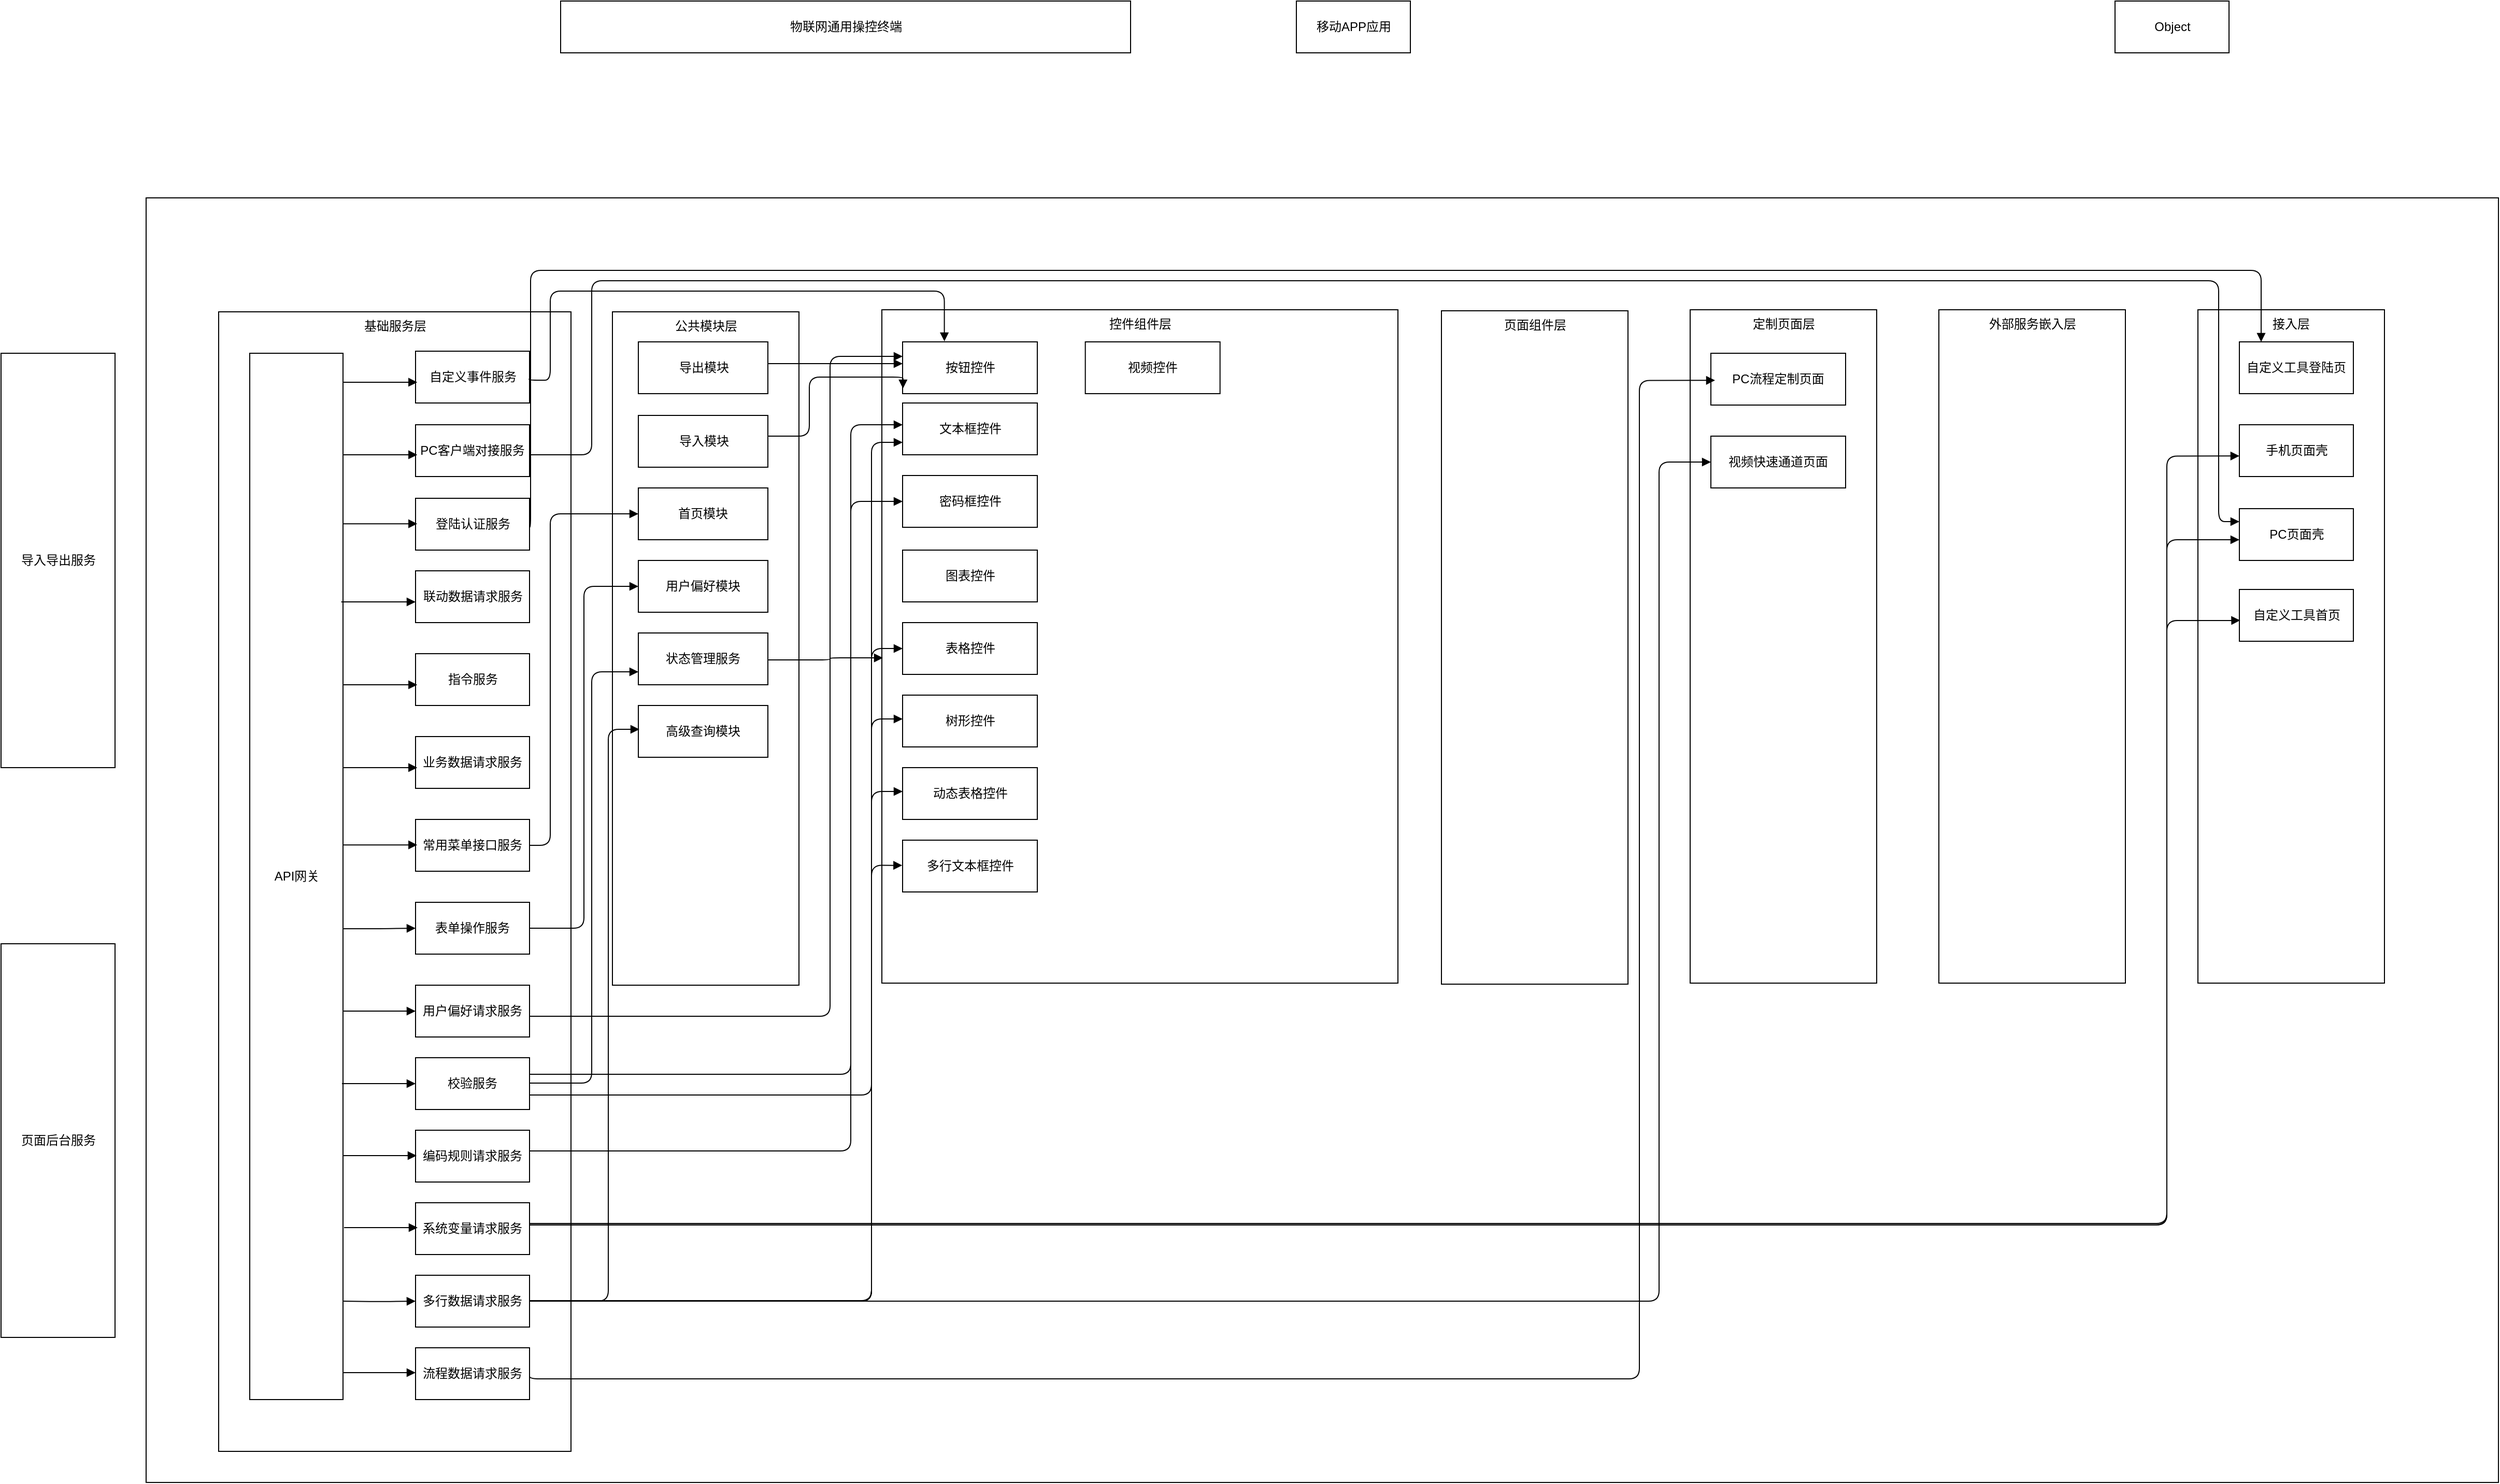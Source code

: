 <mxfile version="12.4.8" type="github">
  <diagram id="0pdj4ucrVx3CdcIXu_r7" name="Page-1">
    <mxGraphModel dx="1808" dy="526" grid="1" gridSize="10" guides="1" tooltips="1" connect="1" arrows="1" fold="1" page="1" pageScale="1" pageWidth="827" pageHeight="1169" math="0" shadow="0">
      <root>
        <mxCell id="0"/>
        <mxCell id="1" parent="0"/>
        <mxCell id="2d3plyyfJaohmwcUXWga-1" value="" style="rounded=0;whiteSpace=wrap;html=1;" vertex="1" parent="1">
          <mxGeometry x="-210" y="230" width="2270" height="1240" as="geometry"/>
        </mxCell>
        <mxCell id="2d3plyyfJaohmwcUXWga-106" value="&lt;div style=&quot;&quot;&gt;&lt;span style=&quot;white-space: normal&quot;&gt;接入层&lt;/span&gt;&lt;/div&gt;" style="html=1;whiteSpace=wrap;align=center;verticalAlign=top;" vertex="1" parent="1">
          <mxGeometry x="1770" y="338" width="180" height="650" as="geometry"/>
        </mxCell>
        <mxCell id="2d3plyyfJaohmwcUXWga-110" value="&lt;div style=&quot;&quot;&gt;基础服务层&lt;/div&gt;" style="html=1;align=center;verticalAlign=top;" vertex="1" parent="1">
          <mxGeometry x="-140" y="340" width="340" height="1100" as="geometry"/>
        </mxCell>
        <mxCell id="2d3plyyfJaohmwcUXWga-64" value="API网关" style="html=1;" vertex="1" parent="1">
          <mxGeometry x="-110" y="380" width="90" height="1010" as="geometry"/>
        </mxCell>
        <mxCell id="2d3plyyfJaohmwcUXWga-61" value="控件组件层" style="html=1;verticalAlign=top;" vertex="1" parent="1">
          <mxGeometry x="500" y="338" width="498" height="650" as="geometry"/>
        </mxCell>
        <mxCell id="2d3plyyfJaohmwcUXWga-2" value="物联网通用操控终端" style="html=1;" vertex="1" parent="1">
          <mxGeometry x="190" y="40" width="550" height="50" as="geometry"/>
        </mxCell>
        <mxCell id="2d3plyyfJaohmwcUXWga-9" value="移动APP应用" style="html=1;" vertex="1" parent="1">
          <mxGeometry x="900" y="40" width="110" height="50" as="geometry"/>
        </mxCell>
        <mxCell id="2d3plyyfJaohmwcUXWga-18" value="&lt;span style=&quot;white-space: normal&quot;&gt;PC客户端对接服务&lt;/span&gt;" style="html=1;whiteSpace=wrap;" vertex="1" parent="1">
          <mxGeometry x="50" y="449" width="110" height="50" as="geometry"/>
        </mxCell>
        <mxCell id="2d3plyyfJaohmwcUXWga-24" value="自定义事件服务" style="html=1;" vertex="1" parent="1">
          <mxGeometry x="50" y="378" width="110" height="50" as="geometry"/>
        </mxCell>
        <mxCell id="2d3plyyfJaohmwcUXWga-38" value="Object" style="html=1;" vertex="1" parent="1">
          <mxGeometry x="1690" y="40" width="110" height="50" as="geometry"/>
        </mxCell>
        <mxCell id="2d3plyyfJaohmwcUXWga-39" value="导入导出服务" style="html=1;" vertex="1" parent="1">
          <mxGeometry x="-350" y="380" width="110" height="400" as="geometry"/>
        </mxCell>
        <mxCell id="2d3plyyfJaohmwcUXWga-56" value="页面后台服务" style="html=1;" vertex="1" parent="1">
          <mxGeometry x="-350" y="950" width="110" height="380" as="geometry"/>
        </mxCell>
        <mxCell id="2d3plyyfJaohmwcUXWga-57" value="指令服务" style="html=1;" vertex="1" parent="1">
          <mxGeometry x="50" y="670" width="110" height="50" as="geometry"/>
        </mxCell>
        <mxCell id="2d3plyyfJaohmwcUXWga-60" value="定制页面层" style="html=1;verticalAlign=top;" vertex="1" parent="1">
          <mxGeometry x="1280" y="338" width="180" height="650" as="geometry"/>
        </mxCell>
        <mxCell id="2d3plyyfJaohmwcUXWga-75" value="登陆认证服务" style="html=1;align=center;verticalAlign=middle;" vertex="1" parent="1">
          <mxGeometry x="50" y="520" width="110" height="50" as="geometry"/>
        </mxCell>
        <mxCell id="2d3plyyfJaohmwcUXWga-82" value="&lt;span style=&quot;white-space: normal&quot;&gt;常用菜单接口服务&lt;/span&gt;" style="html=1;align=center;verticalAlign=middle;whiteSpace=wrap;" vertex="1" parent="1">
          <mxGeometry x="50" y="830" width="110" height="50" as="geometry"/>
        </mxCell>
        <mxCell id="2d3plyyfJaohmwcUXWga-84" value="&lt;span style=&quot;white-space: normal&quot;&gt;业务数据请求服务&lt;/span&gt;" style="html=1;whiteSpace=wrap;" vertex="1" parent="1">
          <mxGeometry x="50" y="750" width="110" height="50" as="geometry"/>
        </mxCell>
        <mxCell id="2d3plyyfJaohmwcUXWga-94" value="状态管理服务" style="html=1;align=center;" vertex="1" parent="1">
          <mxGeometry x="265" y="660" width="110" height="50" as="geometry"/>
        </mxCell>
        <mxCell id="2d3plyyfJaohmwcUXWga-95" value="联动数据请求服务" style="html=1;" vertex="1" parent="1">
          <mxGeometry x="50" y="590" width="110" height="50" as="geometry"/>
        </mxCell>
        <mxCell id="2d3plyyfJaohmwcUXWga-104" value="外部服务嵌入层" style="html=1;verticalAlign=top;" vertex="1" parent="1">
          <mxGeometry x="1520" y="338" width="180" height="650" as="geometry"/>
        </mxCell>
        <mxCell id="2d3plyyfJaohmwcUXWga-74" value="&lt;span style=&quot;white-space: normal&quot;&gt;自定义工具登陆页&lt;/span&gt;" style="html=1;whiteSpace=wrap;" vertex="1" parent="1">
          <mxGeometry x="1810" y="369" width="110" height="50" as="geometry"/>
        </mxCell>
        <mxCell id="2d3plyyfJaohmwcUXWga-107" value="&lt;span style=&quot;text-align: left&quot;&gt;公共模块层&lt;/span&gt;" style="html=1;verticalAlign=top;" vertex="1" parent="1">
          <mxGeometry x="240" y="340" width="180" height="650" as="geometry"/>
        </mxCell>
        <mxCell id="2d3plyyfJaohmwcUXWga-81" value="&lt;span style=&quot;white-space: normal;&quot;&gt;首页模块&lt;/span&gt;" style="html=1;align=center;whiteSpace=wrap;" vertex="1" parent="1">
          <mxGeometry x="265" y="510" width="125" height="50" as="geometry"/>
        </mxCell>
        <mxCell id="2d3plyyfJaohmwcUXWga-40" value="导出模块" style="html=1;" vertex="1" parent="1">
          <mxGeometry x="265" y="369" width="125" height="50" as="geometry"/>
        </mxCell>
        <mxCell id="2d3plyyfJaohmwcUXWga-51" value="导入模块" style="html=1;" vertex="1" parent="1">
          <mxGeometry x="265" y="440" width="125" height="50" as="geometry"/>
        </mxCell>
        <mxCell id="2d3plyyfJaohmwcUXWga-105" value="页面组件层" style="html=1;verticalAlign=top;" vertex="1" parent="1">
          <mxGeometry x="1040" y="339" width="180" height="650" as="geometry"/>
        </mxCell>
        <mxCell id="2d3plyyfJaohmwcUXWga-17" value="&lt;span style=&quot;white-space: normal&quot;&gt;PC流程定制页面&lt;/span&gt;" style="html=1;verticalAlign=middle;whiteSpace=wrap;" vertex="1" parent="1">
          <mxGeometry x="1300" y="380" width="130" height="50" as="geometry"/>
        </mxCell>
        <mxCell id="2d3plyyfJaohmwcUXWga-10" value="手机页面壳" style="html=1;" vertex="1" parent="1">
          <mxGeometry x="1810" y="449" width="110" height="50" as="geometry"/>
        </mxCell>
        <mxCell id="2d3plyyfJaohmwcUXWga-6" value="PC页面壳" style="html=1;" vertex="1" parent="1">
          <mxGeometry x="1810" y="530" width="110" height="50" as="geometry"/>
        </mxCell>
        <mxCell id="2d3plyyfJaohmwcUXWga-112" value="按钮控件" style="html=1;" vertex="1" parent="1">
          <mxGeometry x="520" y="369" width="130" height="50" as="geometry"/>
        </mxCell>
        <mxCell id="2d3plyyfJaohmwcUXWga-113" value="文本框控件" style="html=1;" vertex="1" parent="1">
          <mxGeometry x="520" y="428" width="130" height="50" as="geometry"/>
        </mxCell>
        <mxCell id="2d3plyyfJaohmwcUXWga-116" value="&lt;span style=&quot;white-space: normal&quot;&gt;表单操作服务&lt;/span&gt;" style="html=1;align=center;verticalAlign=middle;whiteSpace=wrap;" vertex="1" parent="1">
          <mxGeometry x="50" y="910" width="110" height="50" as="geometry"/>
        </mxCell>
        <mxCell id="2d3plyyfJaohmwcUXWga-117" value="" style="endArrow=block;endFill=1;html=1;edgeStyle=orthogonalEdgeStyle;align=left;verticalAlign=top;" edge="1" parent="1">
          <mxGeometry x="-1" relative="1" as="geometry">
            <mxPoint x="160" y="1020" as="sourcePoint"/>
            <mxPoint x="520" y="383" as="targetPoint"/>
            <Array as="points">
              <mxPoint x="450" y="1020"/>
              <mxPoint x="450" y="383"/>
              <mxPoint x="520" y="383"/>
            </Array>
          </mxGeometry>
        </mxCell>
        <mxCell id="2d3plyyfJaohmwcUXWga-119" value="" style="endArrow=block;endFill=1;html=1;edgeStyle=orthogonalEdgeStyle;align=left;verticalAlign=top;exitX=0.996;exitY=0.55;exitDx=0;exitDy=0;exitPerimeter=0;" edge="1" parent="1" source="2d3plyyfJaohmwcUXWga-64" target="2d3plyyfJaohmwcUXWga-116">
          <mxGeometry x="-1" relative="1" as="geometry">
            <mxPoint x="20" y="1120" as="sourcePoint"/>
            <mxPoint x="180" y="1120" as="targetPoint"/>
          </mxGeometry>
        </mxCell>
        <mxCell id="2d3plyyfJaohmwcUXWga-120" value="" style="resizable=0;html=1;align=left;verticalAlign=bottom;labelBackgroundColor=#ffffff;fontSize=10;" connectable="0" vertex="1" parent="2d3plyyfJaohmwcUXWga-119">
          <mxGeometry x="-1" relative="1" as="geometry"/>
        </mxCell>
        <mxCell id="2d3plyyfJaohmwcUXWga-121" value="&lt;span style=&quot;white-space: normal&quot;&gt;用户偏好模块&lt;/span&gt;" style="html=1;align=center;whiteSpace=wrap;" vertex="1" parent="1">
          <mxGeometry x="265" y="580" width="125" height="50" as="geometry"/>
        </mxCell>
        <mxCell id="2d3plyyfJaohmwcUXWga-122" value="&lt;span style=&quot;white-space: normal&quot;&gt;用户偏好请求服务&lt;/span&gt;" style="html=1;align=center;verticalAlign=middle;whiteSpace=wrap;" vertex="1" parent="1">
          <mxGeometry x="50" y="990" width="110" height="50" as="geometry"/>
        </mxCell>
        <mxCell id="2d3plyyfJaohmwcUXWga-123" value="" style="endArrow=block;endFill=1;html=1;edgeStyle=orthogonalEdgeStyle;align=left;verticalAlign=top;entryX=0;entryY=0.5;entryDx=0;entryDy=0;" edge="1" parent="1" target="2d3plyyfJaohmwcUXWga-122">
          <mxGeometry x="-1" relative="1" as="geometry">
            <mxPoint x="-20" y="1015" as="sourcePoint"/>
            <mxPoint x="50" y="1092" as="targetPoint"/>
            <Array as="points">
              <mxPoint x="-20" y="1015"/>
            </Array>
          </mxGeometry>
        </mxCell>
        <mxCell id="2d3plyyfJaohmwcUXWga-127" value="" style="endArrow=block;endFill=1;html=1;edgeStyle=orthogonalEdgeStyle;align=left;verticalAlign=top;entryX=0;entryY=0.5;entryDx=0;entryDy=0;exitX=1;exitY=0.5;exitDx=0;exitDy=0;" edge="1" parent="1" source="2d3plyyfJaohmwcUXWga-116" target="2d3plyyfJaohmwcUXWga-121">
          <mxGeometry x="-1" relative="1" as="geometry">
            <mxPoint x="295" y="1130" as="sourcePoint"/>
            <mxPoint x="365" y="1104" as="targetPoint"/>
            <Array as="points"/>
          </mxGeometry>
        </mxCell>
        <mxCell id="2d3plyyfJaohmwcUXWga-129" value="状态管理服务" style="html=1;align=center;whiteSpace=wrap;" vertex="1" parent="1">
          <mxGeometry x="265" y="650" width="125" height="50" as="geometry"/>
        </mxCell>
        <mxCell id="2d3plyyfJaohmwcUXWga-131" value="&lt;span style=&quot;white-space: normal&quot;&gt;校验服务&lt;/span&gt;" style="html=1;align=center;verticalAlign=middle;whiteSpace=wrap;" vertex="1" parent="1">
          <mxGeometry x="50" y="1060" width="110" height="50" as="geometry"/>
        </mxCell>
        <mxCell id="2d3plyyfJaohmwcUXWga-133" value="" style="endArrow=block;endFill=1;html=1;edgeStyle=orthogonalEdgeStyle;align=left;verticalAlign=top;" edge="1" parent="1" target="2d3plyyfJaohmwcUXWga-131">
          <mxGeometry x="-0.21" y="-14" relative="1" as="geometry">
            <mxPoint x="-21" y="1085" as="sourcePoint"/>
            <mxPoint x="180" y="1180" as="targetPoint"/>
            <Array as="points">
              <mxPoint x="-21" y="1085"/>
            </Array>
            <mxPoint x="-14" y="14" as="offset"/>
          </mxGeometry>
        </mxCell>
        <mxCell id="2d3plyyfJaohmwcUXWga-137" value="" style="endArrow=block;endFill=1;html=1;edgeStyle=orthogonalEdgeStyle;align=left;verticalAlign=top;entryX=0;entryY=0.75;entryDx=0;entryDy=0;" edge="1" parent="1" target="2d3plyyfJaohmwcUXWga-129">
          <mxGeometry x="-0.75" y="-15" relative="1" as="geometry">
            <mxPoint x="160" y="1084.5" as="sourcePoint"/>
            <mxPoint x="320" y="1084.5" as="targetPoint"/>
            <Array as="points">
              <mxPoint x="220" y="1084"/>
              <mxPoint x="220" y="688"/>
            </Array>
            <mxPoint y="1" as="offset"/>
          </mxGeometry>
        </mxCell>
        <mxCell id="2d3plyyfJaohmwcUXWga-139" value="" style="endArrow=block;endFill=1;html=1;edgeStyle=elbowEdgeStyle;align=left;verticalAlign=top;entryX=0.002;entryY=0.517;entryDx=0;entryDy=0;entryPerimeter=0;" edge="1" parent="1" source="2d3plyyfJaohmwcUXWga-129" target="2d3plyyfJaohmwcUXWga-61">
          <mxGeometry x="-1" relative="1" as="geometry">
            <mxPoint x="540" y="680" as="sourcePoint"/>
            <mxPoint x="700" y="680" as="targetPoint"/>
            <Array as="points">
              <mxPoint x="450" y="676"/>
            </Array>
          </mxGeometry>
        </mxCell>
        <mxCell id="2d3plyyfJaohmwcUXWga-140" value="" style="resizable=0;html=1;align=left;verticalAlign=bottom;labelBackgroundColor=#ffffff;fontSize=10;" connectable="0" vertex="1" parent="2d3plyyfJaohmwcUXWga-139">
          <mxGeometry x="-1" relative="1" as="geometry"/>
        </mxCell>
        <mxCell id="2d3plyyfJaohmwcUXWga-141" value="密码框控件" style="html=1;" vertex="1" parent="1">
          <mxGeometry x="520" y="498" width="130" height="50" as="geometry"/>
        </mxCell>
        <mxCell id="2d3plyyfJaohmwcUXWga-142" value="&lt;span style=&quot;white-space: normal&quot;&gt;编码规则请求服务&lt;/span&gt;" style="html=1;align=center;verticalAlign=middle;whiteSpace=wrap;" vertex="1" parent="1">
          <mxGeometry x="50" y="1130" width="110" height="50" as="geometry"/>
        </mxCell>
        <mxCell id="2d3plyyfJaohmwcUXWga-145" value="" style="endArrow=block;endFill=1;html=1;edgeStyle=orthogonalEdgeStyle;align=left;verticalAlign=top;" edge="1" parent="1">
          <mxGeometry x="-0.21" y="-14" relative="1" as="geometry">
            <mxPoint x="-20" y="1154.5" as="sourcePoint"/>
            <mxPoint x="51" y="1154.5" as="targetPoint"/>
            <Array as="points">
              <mxPoint x="-20" y="1154.5"/>
            </Array>
            <mxPoint x="-14" y="14" as="offset"/>
          </mxGeometry>
        </mxCell>
        <mxCell id="2d3plyyfJaohmwcUXWga-146" value="" style="endArrow=block;endFill=1;html=1;edgeStyle=orthogonalEdgeStyle;align=left;verticalAlign=top;entryX=0;entryY=0.5;entryDx=0;entryDy=0;" edge="1" parent="1" target="2d3plyyfJaohmwcUXWga-141">
          <mxGeometry x="-1" relative="1" as="geometry">
            <mxPoint x="160" y="1150" as="sourcePoint"/>
            <mxPoint x="320" y="1150" as="targetPoint"/>
            <Array as="points">
              <mxPoint x="470" y="1150"/>
              <mxPoint x="470" y="523"/>
            </Array>
          </mxGeometry>
        </mxCell>
        <mxCell id="2d3plyyfJaohmwcUXWga-147" value="" style="resizable=0;html=1;align=left;verticalAlign=bottom;labelBackgroundColor=#ffffff;fontSize=10;" connectable="0" vertex="1" parent="2d3plyyfJaohmwcUXWga-146">
          <mxGeometry x="-1" relative="1" as="geometry"/>
        </mxCell>
        <mxCell id="2d3plyyfJaohmwcUXWga-148" value="" style="endArrow=block;endFill=1;html=1;edgeStyle=orthogonalEdgeStyle;align=left;verticalAlign=top;entryX=0;entryY=0.5;entryDx=0;entryDy=0;" edge="1" parent="1">
          <mxGeometry x="-1" relative="1" as="geometry">
            <mxPoint x="160" y="1076" as="sourcePoint"/>
            <mxPoint x="520" y="449" as="targetPoint"/>
            <Array as="points">
              <mxPoint x="470" y="1076"/>
              <mxPoint x="470" y="449"/>
            </Array>
          </mxGeometry>
        </mxCell>
        <mxCell id="2d3plyyfJaohmwcUXWga-149" value="" style="resizable=0;html=1;align=left;verticalAlign=bottom;labelBackgroundColor=#ffffff;fontSize=10;" connectable="0" vertex="1" parent="2d3plyyfJaohmwcUXWga-148">
          <mxGeometry x="-1" relative="1" as="geometry"/>
        </mxCell>
        <mxCell id="2d3plyyfJaohmwcUXWga-150" value="&lt;span style=&quot;white-space: normal&quot;&gt;系统变量请求服务&lt;/span&gt;" style="html=1;align=center;verticalAlign=middle;whiteSpace=wrap;" vertex="1" parent="1">
          <mxGeometry x="50" y="1200" width="110" height="50" as="geometry"/>
        </mxCell>
        <mxCell id="2d3plyyfJaohmwcUXWga-151" value="" style="endArrow=block;endFill=1;html=1;edgeStyle=orthogonalEdgeStyle;align=left;verticalAlign=top;" edge="1" parent="1">
          <mxGeometry x="-0.21" y="-14" relative="1" as="geometry">
            <mxPoint x="-19" y="1224" as="sourcePoint"/>
            <mxPoint x="52" y="1224" as="targetPoint"/>
            <Array as="points">
              <mxPoint x="-19" y="1223.5"/>
            </Array>
            <mxPoint x="-14" y="14" as="offset"/>
          </mxGeometry>
        </mxCell>
        <mxCell id="2d3plyyfJaohmwcUXWga-158" value="" style="endArrow=block;endFill=1;html=1;edgeStyle=orthogonalEdgeStyle;align=left;verticalAlign=top;entryX=0;entryY=0.75;entryDx=0;entryDy=0;exitX=0.997;exitY=0.427;exitDx=0;exitDy=0;exitPerimeter=0;" edge="1" parent="1" source="2d3plyyfJaohmwcUXWga-150">
          <mxGeometry x="-1" relative="1" as="geometry">
            <mxPoint x="159.997" y="1130.83" as="sourcePoint"/>
            <mxPoint x="1809.997" y="479.163" as="targetPoint"/>
            <Array as="points">
              <mxPoint x="1740" y="1221"/>
              <mxPoint x="1740" y="479"/>
            </Array>
          </mxGeometry>
        </mxCell>
        <mxCell id="2d3plyyfJaohmwcUXWga-166" value="自定义工具首页" style="html=1;" vertex="1" parent="1">
          <mxGeometry x="1810" y="608" width="110" height="50" as="geometry"/>
        </mxCell>
        <mxCell id="2d3plyyfJaohmwcUXWga-169" value="图表控件" style="html=1;" vertex="1" parent="1">
          <mxGeometry x="520" y="570" width="130" height="50" as="geometry"/>
        </mxCell>
        <mxCell id="2d3plyyfJaohmwcUXWga-170" value="表格控件" style="html=1;" vertex="1" parent="1">
          <mxGeometry x="520" y="640" width="130" height="50" as="geometry"/>
        </mxCell>
        <mxCell id="2d3plyyfJaohmwcUXWga-171" value="树形控件" style="html=1;" vertex="1" parent="1">
          <mxGeometry x="520" y="710" width="130" height="50" as="geometry"/>
        </mxCell>
        <mxCell id="2d3plyyfJaohmwcUXWga-175" value="" style="endArrow=block;endFill=1;html=1;edgeStyle=orthogonalEdgeStyle;align=left;verticalAlign=top;entryX=0.007;entryY=0.596;entryDx=0;entryDy=0;entryPerimeter=0;" edge="1" parent="1" target="2d3plyyfJaohmwcUXWga-166">
          <mxGeometry x="-1" relative="1" as="geometry">
            <mxPoint x="159.667" y="1220" as="sourcePoint"/>
            <mxPoint x="1811.333" y="638.333" as="targetPoint"/>
            <Array as="points">
              <mxPoint x="1740" y="1220"/>
              <mxPoint x="1740" y="638"/>
              <mxPoint x="1800" y="638"/>
            </Array>
          </mxGeometry>
        </mxCell>
        <mxCell id="2d3plyyfJaohmwcUXWga-178" value="" style="endArrow=block;endFill=1;html=1;edgeStyle=orthogonalEdgeStyle;align=left;verticalAlign=top;exitX=0.997;exitY=0.427;exitDx=0;exitDy=0;exitPerimeter=0;" edge="1" parent="1" source="2d3plyyfJaohmwcUXWga-150">
          <mxGeometry x="-1" relative="1" as="geometry">
            <mxPoint x="159.667" y="1221.667" as="sourcePoint"/>
            <mxPoint x="1810" y="560" as="targetPoint"/>
            <Array as="points">
              <mxPoint x="1740" y="1221"/>
              <mxPoint x="1740" y="560"/>
            </Array>
          </mxGeometry>
        </mxCell>
        <mxCell id="2d3plyyfJaohmwcUXWga-179" value="&lt;span style=&quot;white-space: normal&quot;&gt;多行数据请求服务&lt;/span&gt;" style="html=1;align=center;verticalAlign=middle;whiteSpace=wrap;" vertex="1" parent="1">
          <mxGeometry x="50" y="1270" width="110" height="50" as="geometry"/>
        </mxCell>
        <mxCell id="2d3plyyfJaohmwcUXWga-180" value="" style="endArrow=block;endFill=1;html=1;edgeStyle=orthogonalEdgeStyle;align=left;verticalAlign=top;entryX=0;entryY=0.5;entryDx=0;entryDy=0;" edge="1" parent="1" target="2d3plyyfJaohmwcUXWga-179">
          <mxGeometry x="-1" relative="1" as="geometry">
            <mxPoint x="-20" y="1295" as="sourcePoint"/>
            <mxPoint x="170" y="1350" as="targetPoint"/>
          </mxGeometry>
        </mxCell>
        <mxCell id="2d3plyyfJaohmwcUXWga-181" value="" style="resizable=0;html=1;align=left;verticalAlign=bottom;labelBackgroundColor=#ffffff;fontSize=10;" connectable="0" vertex="1" parent="2d3plyyfJaohmwcUXWga-180">
          <mxGeometry x="-1" relative="1" as="geometry"/>
        </mxCell>
        <mxCell id="2d3plyyfJaohmwcUXWga-182" value="" style="endArrow=block;endFill=1;html=1;edgeStyle=orthogonalEdgeStyle;align=left;verticalAlign=top;" edge="1" parent="1" target="2d3plyyfJaohmwcUXWga-170">
          <mxGeometry x="-1" relative="1" as="geometry">
            <mxPoint x="160" y="1294.5" as="sourcePoint"/>
            <mxPoint x="320" y="1294.5" as="targetPoint"/>
            <Array as="points">
              <mxPoint x="490" y="1295"/>
              <mxPoint x="490" y="665"/>
            </Array>
          </mxGeometry>
        </mxCell>
        <mxCell id="2d3plyyfJaohmwcUXWga-183" value="" style="resizable=0;html=1;align=left;verticalAlign=bottom;labelBackgroundColor=#ffffff;fontSize=10;" connectable="0" vertex="1" parent="2d3plyyfJaohmwcUXWga-182">
          <mxGeometry x="-1" relative="1" as="geometry"/>
        </mxCell>
        <mxCell id="2d3plyyfJaohmwcUXWga-186" value="" style="endArrow=block;endFill=1;html=1;edgeStyle=orthogonalEdgeStyle;align=left;verticalAlign=top;exitX=1;exitY=0.5;exitDx=0;exitDy=0;" edge="1" parent="1" source="2d3plyyfJaohmwcUXWga-179">
          <mxGeometry x="-1" relative="1" as="geometry">
            <mxPoint x="160" y="1363" as="sourcePoint"/>
            <mxPoint x="520" y="733" as="targetPoint"/>
            <Array as="points">
              <mxPoint x="490" y="1295"/>
              <mxPoint x="490" y="733"/>
            </Array>
          </mxGeometry>
        </mxCell>
        <mxCell id="2d3plyyfJaohmwcUXWga-187" value="" style="resizable=0;html=1;align=left;verticalAlign=bottom;labelBackgroundColor=#ffffff;fontSize=10;" connectable="0" vertex="1" parent="2d3plyyfJaohmwcUXWga-186">
          <mxGeometry x="-1" relative="1" as="geometry"/>
        </mxCell>
        <mxCell id="2d3plyyfJaohmwcUXWga-188" value="" style="endArrow=block;endFill=1;html=1;edgeStyle=orthogonalEdgeStyle;align=left;verticalAlign=top;" edge="1" parent="1">
          <mxGeometry x="-1" relative="1" as="geometry">
            <mxPoint x="160" y="1096" as="sourcePoint"/>
            <mxPoint x="520" y="466" as="targetPoint"/>
            <Array as="points">
              <mxPoint x="490" y="1096"/>
              <mxPoint x="490" y="466"/>
            </Array>
          </mxGeometry>
        </mxCell>
        <mxCell id="2d3plyyfJaohmwcUXWga-189" value="" style="resizable=0;html=1;align=left;verticalAlign=bottom;labelBackgroundColor=#ffffff;fontSize=10;" connectable="0" vertex="1" parent="2d3plyyfJaohmwcUXWga-188">
          <mxGeometry x="-1" relative="1" as="geometry"/>
        </mxCell>
        <mxCell id="2d3plyyfJaohmwcUXWga-190" value="动态表格控件" style="html=1;" vertex="1" parent="1">
          <mxGeometry x="520" y="780" width="130" height="50" as="geometry"/>
        </mxCell>
        <mxCell id="2d3plyyfJaohmwcUXWga-191" value="&lt;span style=&quot;white-space: normal&quot;&gt;视频快速通道页面&lt;/span&gt;" style="html=1;verticalAlign=middle;whiteSpace=wrap;" vertex="1" parent="1">
          <mxGeometry x="1300" y="460" width="130" height="50" as="geometry"/>
        </mxCell>
        <mxCell id="2d3plyyfJaohmwcUXWga-192" value="" style="endArrow=block;endFill=1;html=1;edgeStyle=orthogonalEdgeStyle;align=left;verticalAlign=top;exitX=1;exitY=0.5;exitDx=0;exitDy=0;" edge="1" parent="1" source="2d3plyyfJaohmwcUXWga-179" target="2d3plyyfJaohmwcUXWga-191">
          <mxGeometry x="-1" relative="1" as="geometry">
            <mxPoint x="170" y="1305" as="sourcePoint"/>
            <mxPoint x="540" y="743" as="targetPoint"/>
            <Array as="points">
              <mxPoint x="1250" y="1295"/>
              <mxPoint x="1250" y="485"/>
            </Array>
          </mxGeometry>
        </mxCell>
        <mxCell id="2d3plyyfJaohmwcUXWga-193" value="" style="resizable=0;html=1;align=left;verticalAlign=bottom;labelBackgroundColor=#ffffff;fontSize=10;" connectable="0" vertex="1" parent="2d3plyyfJaohmwcUXWga-192">
          <mxGeometry x="-1" relative="1" as="geometry"/>
        </mxCell>
        <mxCell id="2d3plyyfJaohmwcUXWga-194" value="高级查询模块" style="html=1;align=center;whiteSpace=wrap;" vertex="1" parent="1">
          <mxGeometry x="265" y="720" width="125" height="50" as="geometry"/>
        </mxCell>
        <mxCell id="2d3plyyfJaohmwcUXWga-195" value="" style="endArrow=block;endFill=1;html=1;edgeStyle=orthogonalEdgeStyle;align=left;verticalAlign=top;exitX=1;exitY=0.5;exitDx=0;exitDy=0;" edge="1" parent="1" source="2d3plyyfJaohmwcUXWga-179">
          <mxGeometry x="-1" relative="1" as="geometry">
            <mxPoint x="-94" y="1305" as="sourcePoint"/>
            <mxPoint x="266" y="743" as="targetPoint"/>
            <Array as="points">
              <mxPoint x="236" y="1295"/>
              <mxPoint x="236" y="743"/>
            </Array>
          </mxGeometry>
        </mxCell>
        <mxCell id="2d3plyyfJaohmwcUXWga-196" value="" style="resizable=0;html=1;align=left;verticalAlign=bottom;labelBackgroundColor=#ffffff;fontSize=10;" connectable="0" vertex="1" parent="2d3plyyfJaohmwcUXWga-195">
          <mxGeometry x="-1" relative="1" as="geometry"/>
        </mxCell>
        <mxCell id="2d3plyyfJaohmwcUXWga-197" value="" style="endArrow=block;endFill=1;html=1;edgeStyle=orthogonalEdgeStyle;align=left;verticalAlign=top;exitX=1;exitY=0.5;exitDx=0;exitDy=0;" edge="1" parent="1" source="2d3plyyfJaohmwcUXWga-179">
          <mxGeometry x="-1" relative="1" as="geometry">
            <mxPoint x="160" y="1365" as="sourcePoint"/>
            <mxPoint x="520" y="803" as="targetPoint"/>
            <Array as="points">
              <mxPoint x="490" y="1295"/>
              <mxPoint x="490" y="803"/>
            </Array>
          </mxGeometry>
        </mxCell>
        <mxCell id="2d3plyyfJaohmwcUXWga-198" value="" style="resizable=0;html=1;align=left;verticalAlign=bottom;labelBackgroundColor=#ffffff;fontSize=10;" connectable="0" vertex="1" parent="2d3plyyfJaohmwcUXWga-197">
          <mxGeometry x="-1" relative="1" as="geometry"/>
        </mxCell>
        <mxCell id="2d3plyyfJaohmwcUXWga-199" value="多行文本框控件" style="html=1;" vertex="1" parent="1">
          <mxGeometry x="520" y="850" width="130" height="50" as="geometry"/>
        </mxCell>
        <mxCell id="2d3plyyfJaohmwcUXWga-200" value="" style="endArrow=block;endFill=1;html=1;edgeStyle=orthogonalEdgeStyle;align=left;verticalAlign=top;exitX=1;exitY=0.5;exitDx=0;exitDy=0;" edge="1" parent="1" source="2d3plyyfJaohmwcUXWga-179">
          <mxGeometry x="-1" relative="1" as="geometry">
            <mxPoint x="159.667" y="1366" as="sourcePoint"/>
            <mxPoint x="519.667" y="874.333" as="targetPoint"/>
            <Array as="points">
              <mxPoint x="490" y="1295"/>
              <mxPoint x="490" y="874"/>
            </Array>
          </mxGeometry>
        </mxCell>
        <mxCell id="2d3plyyfJaohmwcUXWga-201" value="" style="resizable=0;html=1;align=left;verticalAlign=bottom;labelBackgroundColor=#ffffff;fontSize=10;" connectable="0" vertex="1" parent="2d3plyyfJaohmwcUXWga-200">
          <mxGeometry x="-1" relative="1" as="geometry"/>
        </mxCell>
        <mxCell id="2d3plyyfJaohmwcUXWga-202" value="&lt;span style=&quot;white-space: normal&quot;&gt;流程数据请求服务&lt;/span&gt;" style="html=1;align=center;verticalAlign=middle;whiteSpace=wrap;" vertex="1" parent="1">
          <mxGeometry x="50" y="1340" width="110" height="50" as="geometry"/>
        </mxCell>
        <mxCell id="2d3plyyfJaohmwcUXWga-203" value="" style="endArrow=block;endFill=1;html=1;edgeStyle=orthogonalEdgeStyle;align=left;verticalAlign=top;entryX=0;entryY=0.5;entryDx=0;entryDy=0;" edge="1" parent="1">
          <mxGeometry x="-1" relative="1" as="geometry">
            <mxPoint x="-20" y="1364" as="sourcePoint"/>
            <mxPoint x="50" y="1364" as="targetPoint"/>
          </mxGeometry>
        </mxCell>
        <mxCell id="2d3plyyfJaohmwcUXWga-204" value="" style="resizable=0;html=1;align=left;verticalAlign=bottom;labelBackgroundColor=#ffffff;fontSize=10;" connectable="0" vertex="1" parent="2d3plyyfJaohmwcUXWga-203">
          <mxGeometry x="-1" relative="1" as="geometry"/>
        </mxCell>
        <mxCell id="2d3plyyfJaohmwcUXWga-208" value="" style="endArrow=block;endFill=1;html=1;edgeStyle=orthogonalEdgeStyle;align=left;verticalAlign=top;exitX=1;exitY=0.5;exitDx=0;exitDy=0;" edge="1" parent="1" source="2d3plyyfJaohmwcUXWga-202">
          <mxGeometry x="-1" relative="1" as="geometry">
            <mxPoint x="164" y="1215.588" as="sourcePoint"/>
            <mxPoint x="1304" y="406.176" as="targetPoint"/>
            <Array as="points">
              <mxPoint x="160" y="1370"/>
              <mxPoint x="1231" y="1370"/>
              <mxPoint x="1231" y="406"/>
            </Array>
          </mxGeometry>
        </mxCell>
        <mxCell id="2d3plyyfJaohmwcUXWga-209" value="" style="resizable=0;html=1;align=left;verticalAlign=bottom;labelBackgroundColor=#ffffff;fontSize=10;" connectable="0" vertex="1" parent="2d3plyyfJaohmwcUXWga-208">
          <mxGeometry x="-1" relative="1" as="geometry"/>
        </mxCell>
        <mxCell id="2d3plyyfJaohmwcUXWga-212" value="" style="endArrow=block;endFill=1;html=1;edgeStyle=orthogonalEdgeStyle;align=left;verticalAlign=top;" edge="1" parent="1">
          <mxGeometry x="-0.21" y="-14" relative="1" as="geometry">
            <mxPoint x="-20.003" y="779.997" as="sourcePoint"/>
            <mxPoint x="51.663" y="779.997" as="targetPoint"/>
            <Array as="points">
              <mxPoint x="-19.67" y="780.33"/>
            </Array>
            <mxPoint x="-14" y="14" as="offset"/>
          </mxGeometry>
        </mxCell>
        <mxCell id="2d3plyyfJaohmwcUXWga-213" value="" style="endArrow=block;endFill=1;html=1;edgeStyle=orthogonalEdgeStyle;align=left;verticalAlign=top;" edge="1" parent="1">
          <mxGeometry x="-0.21" y="-14" relative="1" as="geometry">
            <mxPoint x="-20.003" y="700" as="sourcePoint"/>
            <mxPoint x="51.663" y="700" as="targetPoint"/>
            <Array as="points">
              <mxPoint x="-19.34" y="700.33"/>
            </Array>
            <mxPoint x="-14" y="14" as="offset"/>
          </mxGeometry>
        </mxCell>
        <mxCell id="2d3plyyfJaohmwcUXWga-214" value="" style="endArrow=block;endFill=1;html=1;edgeStyle=orthogonalEdgeStyle;align=left;verticalAlign=top;" edge="1" parent="1">
          <mxGeometry x="-0.21" y="-14" relative="1" as="geometry">
            <mxPoint x="-21.663" y="620" as="sourcePoint"/>
            <mxPoint x="50.003" y="620" as="targetPoint"/>
            <Array as="points">
              <mxPoint x="-20.67" y="620.33"/>
            </Array>
            <mxPoint x="-14" y="14" as="offset"/>
          </mxGeometry>
        </mxCell>
        <mxCell id="2d3plyyfJaohmwcUXWga-215" value="" style="endArrow=block;endFill=1;html=1;edgeStyle=orthogonalEdgeStyle;align=left;verticalAlign=top;" edge="1" parent="1">
          <mxGeometry x="-0.21" y="-14" relative="1" as="geometry">
            <mxPoint x="-20" y="544.58" as="sourcePoint"/>
            <mxPoint x="51.667" y="544.58" as="targetPoint"/>
            <Array as="points">
              <mxPoint x="-18.67" y="544.91"/>
            </Array>
            <mxPoint x="-14" y="14" as="offset"/>
          </mxGeometry>
        </mxCell>
        <mxCell id="2d3plyyfJaohmwcUXWga-216" value="" style="endArrow=block;endFill=1;html=1;edgeStyle=orthogonalEdgeStyle;align=left;verticalAlign=top;" edge="1" parent="1">
          <mxGeometry x="-0.21" y="-14" relative="1" as="geometry">
            <mxPoint x="-20.003" y="477.997" as="sourcePoint"/>
            <mxPoint x="51.663" y="477.997" as="targetPoint"/>
            <Array as="points">
              <mxPoint x="-18.34" y="478.74"/>
            </Array>
            <mxPoint x="-14" y="14" as="offset"/>
          </mxGeometry>
        </mxCell>
        <mxCell id="2d3plyyfJaohmwcUXWga-217" value="" style="endArrow=block;endFill=1;html=1;edgeStyle=orthogonalEdgeStyle;align=left;verticalAlign=top;" edge="1" parent="1">
          <mxGeometry x="-0.21" y="-14" relative="1" as="geometry">
            <mxPoint x="-20.003" y="407.997" as="sourcePoint"/>
            <mxPoint x="51.663" y="407.997" as="targetPoint"/>
            <Array as="points">
              <mxPoint x="-18.34" y="408.74"/>
            </Array>
            <mxPoint x="-14" y="14" as="offset"/>
          </mxGeometry>
        </mxCell>
        <mxCell id="2d3plyyfJaohmwcUXWga-219" value="" style="endArrow=block;endFill=1;html=1;edgeStyle=orthogonalEdgeStyle;align=left;verticalAlign=top;" edge="1" parent="1">
          <mxGeometry x="-0.21" y="-14" relative="1" as="geometry">
            <mxPoint x="-20.003" y="854.58" as="sourcePoint"/>
            <mxPoint x="51.663" y="854.58" as="targetPoint"/>
            <Array as="points">
              <mxPoint x="-19.34" y="854.91"/>
            </Array>
            <mxPoint x="-14" y="14" as="offset"/>
          </mxGeometry>
        </mxCell>
        <mxCell id="2d3plyyfJaohmwcUXWga-222" value="" style="endArrow=block;endFill=1;html=1;edgeStyle=orthogonalEdgeStyle;align=left;verticalAlign=top;exitX=0.996;exitY=0.42;exitDx=0;exitDy=0;exitPerimeter=0;" edge="1" parent="1" source="2d3plyyfJaohmwcUXWga-40">
          <mxGeometry x="-0.21" y="-14" relative="1" as="geometry">
            <mxPoint x="390" y="396" as="sourcePoint"/>
            <mxPoint x="520" y="390" as="targetPoint"/>
            <Array as="points">
              <mxPoint x="520" y="390"/>
            </Array>
            <mxPoint x="-14" y="14" as="offset"/>
          </mxGeometry>
        </mxCell>
        <mxCell id="2d3plyyfJaohmwcUXWga-223" value="" style="endArrow=block;endFill=1;html=1;edgeStyle=orthogonalEdgeStyle;align=left;verticalAlign=top;exitX=1.002;exitY=0.524;exitDx=0;exitDy=0;exitPerimeter=0;entryX=0.003;entryY=0.9;entryDx=0;entryDy=0;entryPerimeter=0;" edge="1" parent="1" target="2d3plyyfJaohmwcUXWga-112">
          <mxGeometry x="-0.21" y="-14" relative="1" as="geometry">
            <mxPoint x="390.0" y="460" as="sourcePoint"/>
            <mxPoint x="518" y="404" as="targetPoint"/>
            <Array as="points">
              <mxPoint x="430" y="460"/>
              <mxPoint x="430" y="403"/>
            </Array>
            <mxPoint x="-14" y="14" as="offset"/>
          </mxGeometry>
        </mxCell>
        <mxCell id="2d3plyyfJaohmwcUXWga-224" value="" style="endArrow=block;endFill=1;html=1;edgeStyle=orthogonalEdgeStyle;align=left;verticalAlign=top;entryX=0;entryY=0.5;entryDx=0;entryDy=0;" edge="1" parent="1" target="2d3plyyfJaohmwcUXWga-81">
          <mxGeometry x="-0.21" y="-14" relative="1" as="geometry">
            <mxPoint x="159.656" y="855.0" as="sourcePoint"/>
            <mxPoint x="231.38" y="855.0" as="targetPoint"/>
            <Array as="points">
              <mxPoint x="180" y="855"/>
              <mxPoint x="180" y="535"/>
            </Array>
            <mxPoint x="-14" y="14" as="offset"/>
          </mxGeometry>
        </mxCell>
        <mxCell id="2d3plyyfJaohmwcUXWga-225" value="" style="endArrow=block;endFill=1;html=1;edgeStyle=orthogonalEdgeStyle;align=left;verticalAlign=top;entryX=0.31;entryY=-0.011;entryDx=0;entryDy=0;entryPerimeter=0;" edge="1" parent="1" target="2d3plyyfJaohmwcUXWga-112">
          <mxGeometry x="-0.21" y="-14" relative="1" as="geometry">
            <mxPoint x="159.656" y="404.653" as="sourcePoint"/>
            <mxPoint x="231.38" y="404.653" as="targetPoint"/>
            <Array as="points">
              <mxPoint x="160" y="406"/>
              <mxPoint x="180" y="406"/>
              <mxPoint x="180" y="320"/>
              <mxPoint x="560" y="320"/>
            </Array>
            <mxPoint x="-14" y="14" as="offset"/>
          </mxGeometry>
        </mxCell>
        <mxCell id="2d3plyyfJaohmwcUXWga-226" value="视频控件" style="html=1;" vertex="1" parent="1">
          <mxGeometry x="696.33" y="369" width="130" height="50" as="geometry"/>
        </mxCell>
        <mxCell id="2d3plyyfJaohmwcUXWga-227" value="" style="endArrow=block;endFill=1;html=1;edgeStyle=orthogonalEdgeStyle;align=left;verticalAlign=top;entryX=0;entryY=0.25;entryDx=0;entryDy=0;" edge="1" parent="1" target="2d3plyyfJaohmwcUXWga-6">
          <mxGeometry x="-0.21" y="-14" relative="1" as="geometry">
            <mxPoint x="159.656" y="477.998" as="sourcePoint"/>
            <mxPoint x="231.38" y="477.998" as="targetPoint"/>
            <Array as="points">
              <mxPoint x="220" y="478"/>
              <mxPoint x="220" y="310"/>
              <mxPoint x="1790" y="310"/>
              <mxPoint x="1790" y="543"/>
            </Array>
            <mxPoint x="-14" y="14" as="offset"/>
          </mxGeometry>
        </mxCell>
        <mxCell id="2d3plyyfJaohmwcUXWga-228" value="" style="endArrow=block;endFill=1;html=1;edgeStyle=orthogonalEdgeStyle;align=left;verticalAlign=top;" edge="1" parent="1">
          <mxGeometry x="-0.21" y="-14" relative="1" as="geometry">
            <mxPoint x="159.71" y="547.999" as="sourcePoint"/>
            <mxPoint x="1831" y="369" as="targetPoint"/>
            <Array as="points">
              <mxPoint x="161" y="548"/>
              <mxPoint x="161" y="300"/>
              <mxPoint x="1831" y="300"/>
              <mxPoint x="1831" y="369"/>
            </Array>
            <mxPoint x="-14" y="14" as="offset"/>
          </mxGeometry>
        </mxCell>
      </root>
    </mxGraphModel>
  </diagram>
</mxfile>
